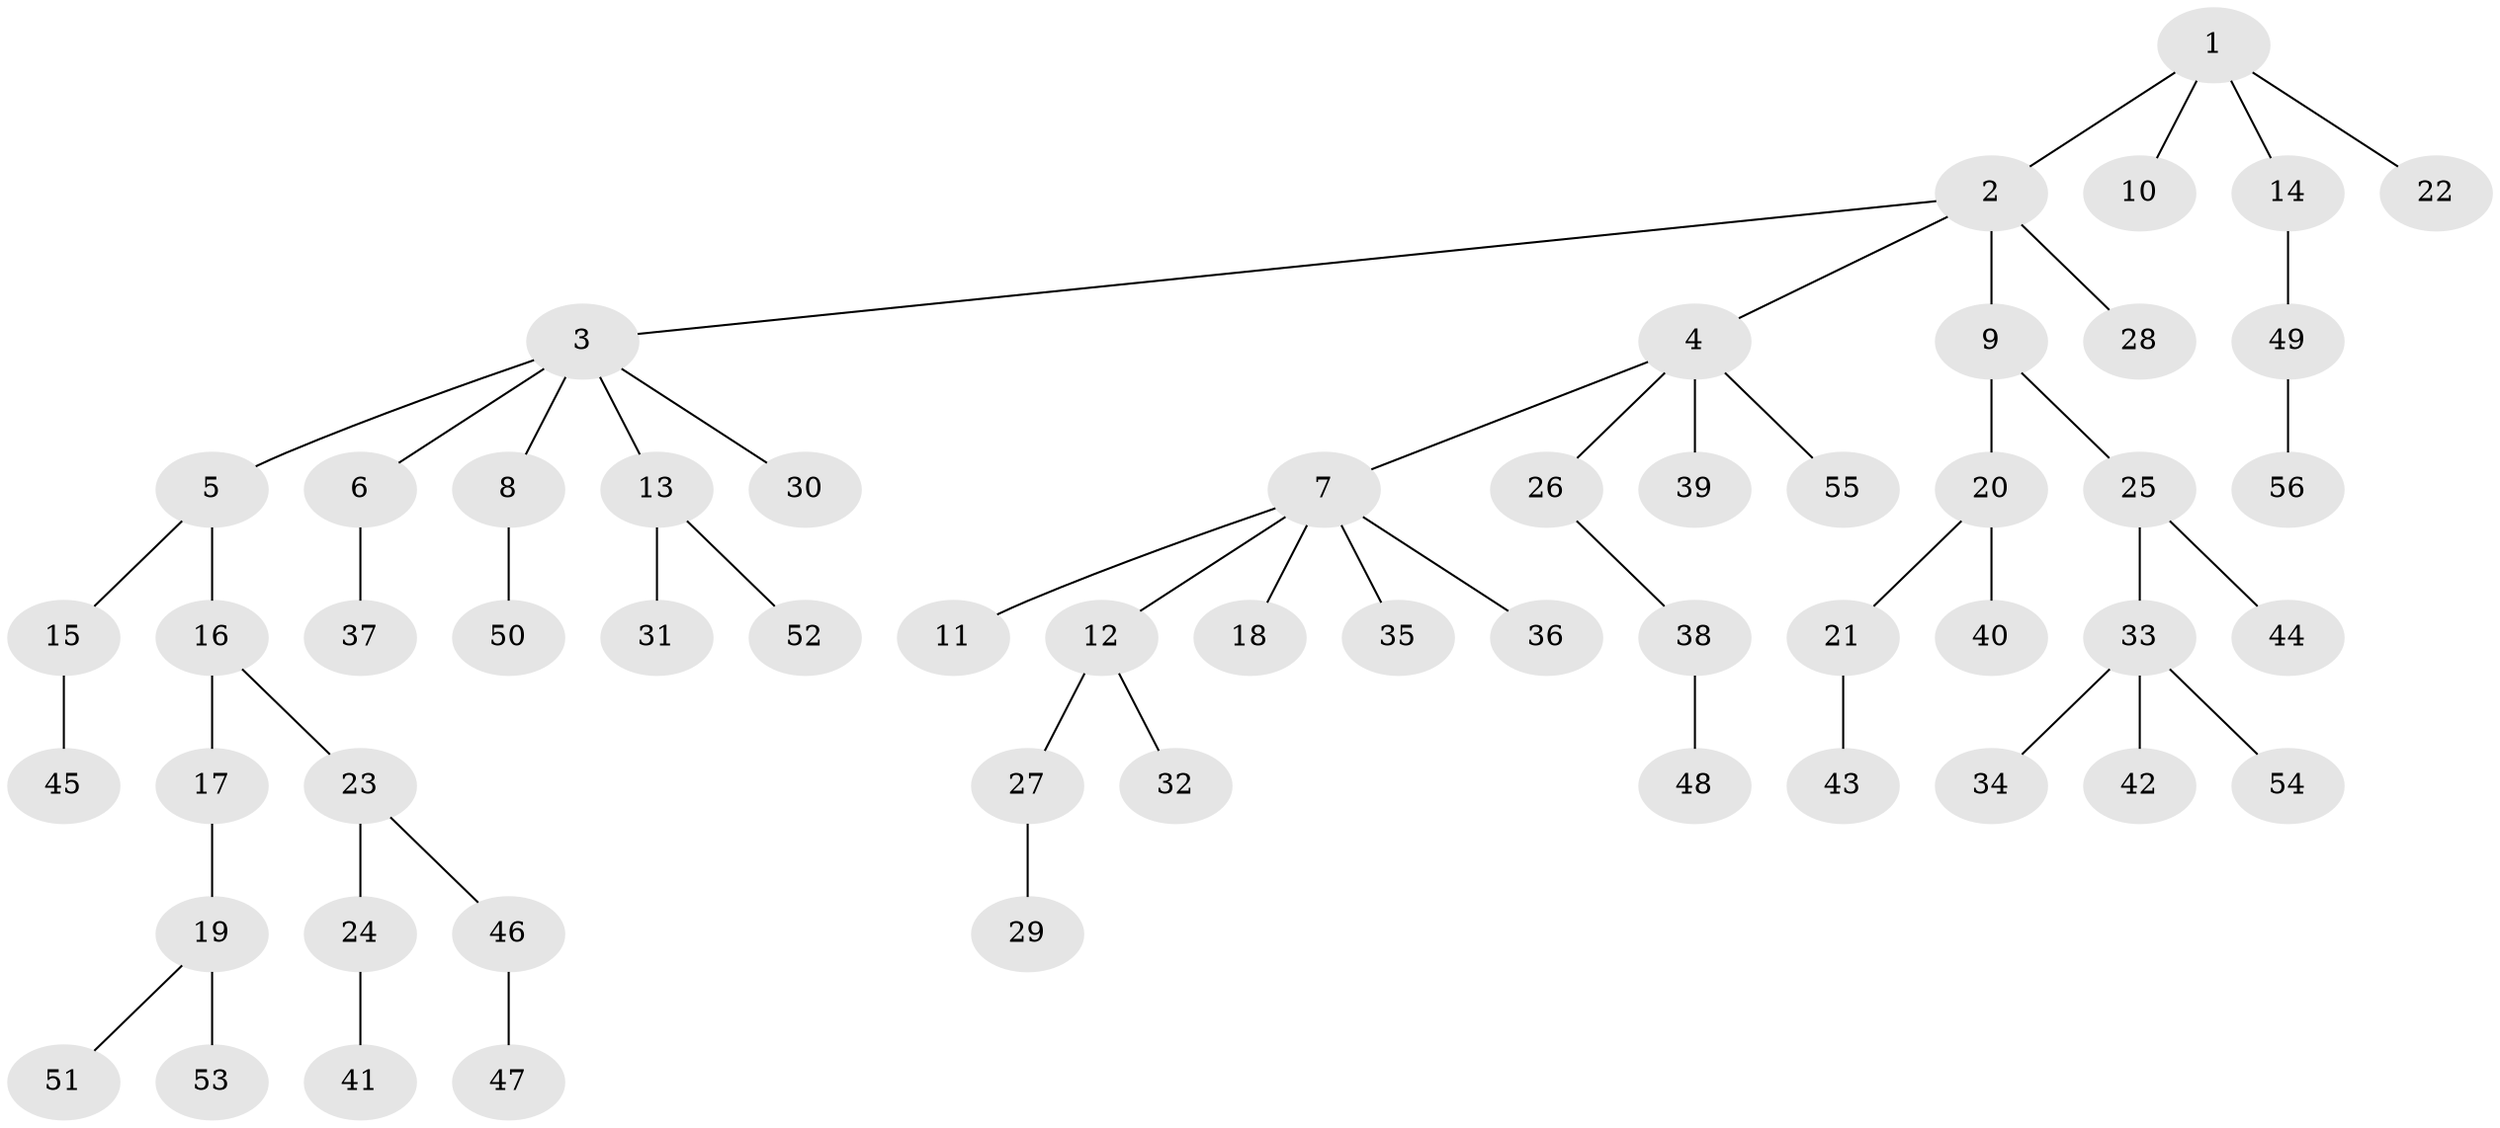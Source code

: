 // Generated by graph-tools (version 1.1) at 2025/15/03/09/25 04:15:37]
// undirected, 56 vertices, 55 edges
graph export_dot {
graph [start="1"]
  node [color=gray90,style=filled];
  1;
  2;
  3;
  4;
  5;
  6;
  7;
  8;
  9;
  10;
  11;
  12;
  13;
  14;
  15;
  16;
  17;
  18;
  19;
  20;
  21;
  22;
  23;
  24;
  25;
  26;
  27;
  28;
  29;
  30;
  31;
  32;
  33;
  34;
  35;
  36;
  37;
  38;
  39;
  40;
  41;
  42;
  43;
  44;
  45;
  46;
  47;
  48;
  49;
  50;
  51;
  52;
  53;
  54;
  55;
  56;
  1 -- 2;
  1 -- 10;
  1 -- 14;
  1 -- 22;
  2 -- 3;
  2 -- 4;
  2 -- 9;
  2 -- 28;
  3 -- 5;
  3 -- 6;
  3 -- 8;
  3 -- 13;
  3 -- 30;
  4 -- 7;
  4 -- 26;
  4 -- 39;
  4 -- 55;
  5 -- 15;
  5 -- 16;
  6 -- 37;
  7 -- 11;
  7 -- 12;
  7 -- 18;
  7 -- 35;
  7 -- 36;
  8 -- 50;
  9 -- 20;
  9 -- 25;
  12 -- 27;
  12 -- 32;
  13 -- 31;
  13 -- 52;
  14 -- 49;
  15 -- 45;
  16 -- 17;
  16 -- 23;
  17 -- 19;
  19 -- 51;
  19 -- 53;
  20 -- 21;
  20 -- 40;
  21 -- 43;
  23 -- 24;
  23 -- 46;
  24 -- 41;
  25 -- 33;
  25 -- 44;
  26 -- 38;
  27 -- 29;
  33 -- 34;
  33 -- 42;
  33 -- 54;
  38 -- 48;
  46 -- 47;
  49 -- 56;
}
